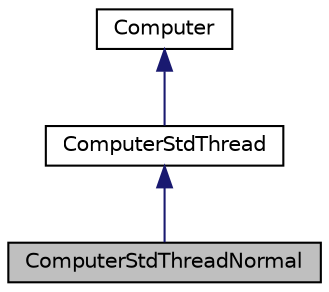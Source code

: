 digraph "ComputerStdThreadNormal"
{
  edge [fontname="Helvetica",fontsize="10",labelfontname="Helvetica",labelfontsize="10"];
  node [fontname="Helvetica",fontsize="10",shape=record];
  Node1 [label="ComputerStdThreadNormal",height=0.2,width=0.4,color="black", fillcolor="grey75", style="filled", fontcolor="black"];
  Node2 -> Node1 [dir="back",color="midnightblue",fontsize="10",style="solid"];
  Node2 [label="ComputerStdThread",height=0.2,width=0.4,color="black", fillcolor="white", style="filled",URL="$classComputerStdThread.html"];
  Node3 -> Node2 [dir="back",color="midnightblue",fontsize="10",style="solid"];
  Node3 [label="Computer",height=0.2,width=0.4,color="black", fillcolor="white", style="filled",URL="$classComputer.html"];
}
